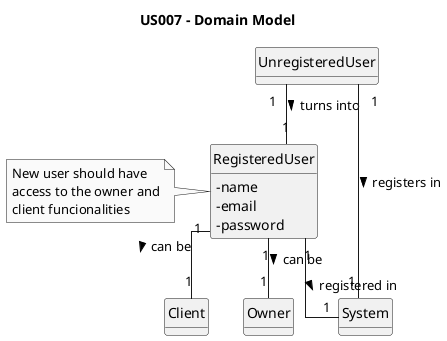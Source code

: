 @startuml
skinparam monochrome true
skinparam packageStyle rectangle
skinparam shadowing false
skinparam linetype ortho
skinparam classAttributeIconSize 0

hide circle
hide methods

title US007 - Domain Model

class UnregisteredUser {
}

class RegisteredUser {
    - name
    - email
    - password
}

class Client {
}

class Owner {
}

class System {
}

note left of RegisteredUser
New user should have
access to the owner and
client funcionalities
end note

UnregisteredUser "1" -- "1" RegisteredUser : > turns into
RegisteredUser "1" -- "1" Client : > can be
RegisteredUser "1" -- "1" Owner : > can be
UnregisteredUser "1" -- "1" System : > registers in
RegisteredUser "1" -- "1" System : > registered in

@enduml